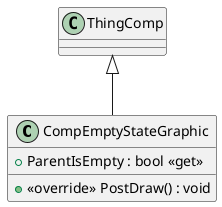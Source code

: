 @startuml
class CompEmptyStateGraphic {
    + ParentIsEmpty : bool <<get>>
    + <<override>> PostDraw() : void
}
ThingComp <|-- CompEmptyStateGraphic
@enduml
